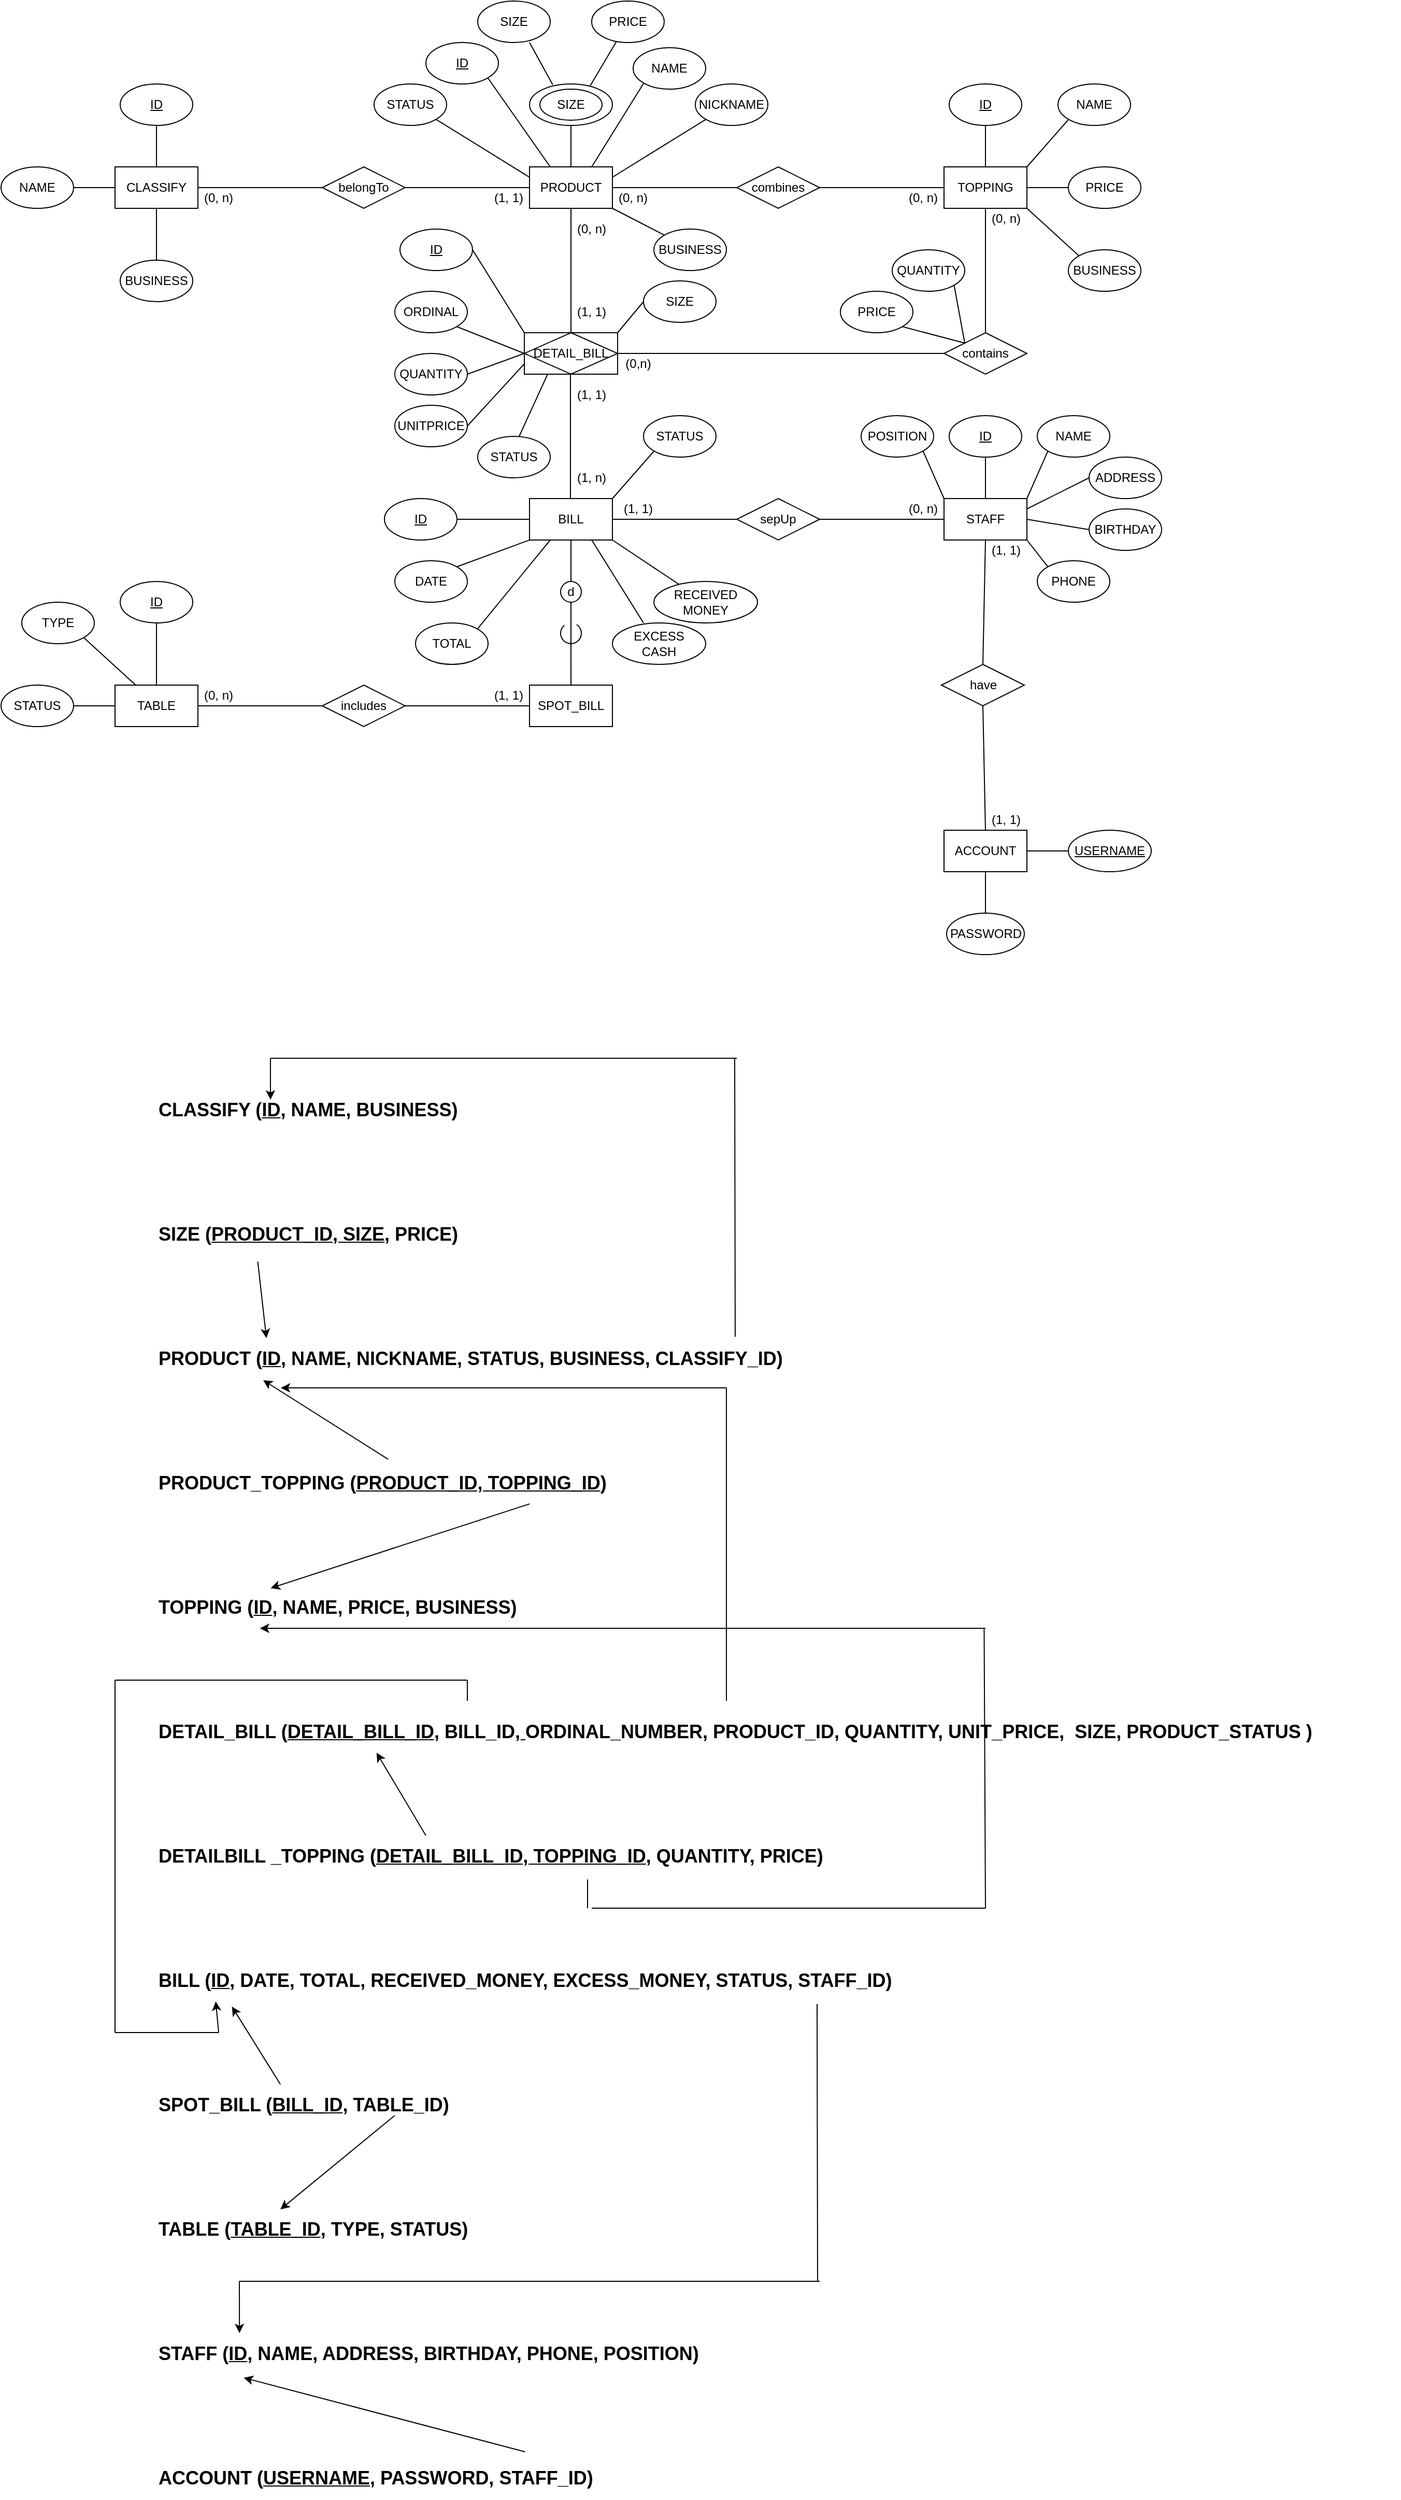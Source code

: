 <mxfile version="16.4.11" type="device"><diagram id="LJKHlnTORe3dfq4fYS4h" name="Page-1"><mxGraphModel dx="2926" dy="1282" grid="1" gridSize="10" guides="1" tooltips="1" connect="1" arrows="1" fold="1" page="1" pageScale="1" pageWidth="850" pageHeight="1100" math="0" shadow="0"><root><mxCell id="0"/><mxCell id="1" parent="0"/><mxCell id="7LyKw4VfRoMbL1PpjxNO-1" value="PRODUCT" style="rounded=0;whiteSpace=wrap;html=1;" parent="1" vertex="1"><mxGeometry x="360" y="240" width="80" height="40" as="geometry"/></mxCell><mxCell id="7LyKw4VfRoMbL1PpjxNO-2" value="&lt;u&gt;ID&lt;/u&gt;" style="ellipse;whiteSpace=wrap;html=1;" parent="1" vertex="1"><mxGeometry x="260" y="120" width="70" height="40" as="geometry"/></mxCell><mxCell id="7LyKw4VfRoMbL1PpjxNO-4" value="" style="endArrow=none;html=1;rounded=0;entryX=1;entryY=1;entryDx=0;entryDy=0;exitX=0.25;exitY=0;exitDx=0;exitDy=0;" parent="1" source="7LyKw4VfRoMbL1PpjxNO-1" target="7LyKw4VfRoMbL1PpjxNO-2" edge="1"><mxGeometry width="50" height="50" relative="1" as="geometry"><mxPoint x="400" y="460" as="sourcePoint"/><mxPoint x="450" y="410" as="targetPoint"/></mxGeometry></mxCell><mxCell id="7LyKw4VfRoMbL1PpjxNO-5" value="" style="ellipse;whiteSpace=wrap;html=1;" parent="1" vertex="1"><mxGeometry x="360" y="160" width="80" height="40" as="geometry"/></mxCell><mxCell id="7LyKw4VfRoMbL1PpjxNO-7" value="SIZE" style="ellipse;whiteSpace=wrap;html=1;" parent="1" vertex="1"><mxGeometry x="370" y="165" width="60" height="30" as="geometry"/></mxCell><mxCell id="7LyKw4VfRoMbL1PpjxNO-8" value="" style="endArrow=none;html=1;rounded=0;entryX=0.5;entryY=1;entryDx=0;entryDy=0;" parent="1" target="7LyKw4VfRoMbL1PpjxNO-5" edge="1"><mxGeometry width="50" height="50" relative="1" as="geometry"><mxPoint x="400" y="240" as="sourcePoint"/><mxPoint x="450" y="410" as="targetPoint"/></mxGeometry></mxCell><mxCell id="7LyKw4VfRoMbL1PpjxNO-9" value="NAME" style="ellipse;whiteSpace=wrap;html=1;" parent="1" vertex="1"><mxGeometry x="460" y="125" width="70" height="40" as="geometry"/></mxCell><mxCell id="7LyKw4VfRoMbL1PpjxNO-10" value="" style="endArrow=none;html=1;rounded=0;entryX=0;entryY=1;entryDx=0;entryDy=0;exitX=0.75;exitY=0;exitDx=0;exitDy=0;" parent="1" source="7LyKw4VfRoMbL1PpjxNO-1" target="7LyKw4VfRoMbL1PpjxNO-9" edge="1"><mxGeometry width="50" height="50" relative="1" as="geometry"><mxPoint x="400" y="460" as="sourcePoint"/><mxPoint x="450" y="410" as="targetPoint"/></mxGeometry></mxCell><mxCell id="7LyKw4VfRoMbL1PpjxNO-11" value="SIZE" style="ellipse;whiteSpace=wrap;html=1;" parent="1" vertex="1"><mxGeometry x="310" y="80" width="70" height="40" as="geometry"/></mxCell><mxCell id="7LyKw4VfRoMbL1PpjxNO-12" value="PRICE" style="ellipse;whiteSpace=wrap;html=1;" parent="1" vertex="1"><mxGeometry x="420" y="80" width="70" height="40" as="geometry"/></mxCell><mxCell id="7LyKw4VfRoMbL1PpjxNO-13" value="" style="endArrow=none;html=1;rounded=0;exitX=0.28;exitY=0.02;exitDx=0;exitDy=0;exitPerimeter=0;" parent="1" source="7LyKw4VfRoMbL1PpjxNO-5" edge="1"><mxGeometry width="50" height="50" relative="1" as="geometry"><mxPoint x="400" y="360" as="sourcePoint"/><mxPoint x="360" y="120" as="targetPoint"/></mxGeometry></mxCell><mxCell id="7LyKw4VfRoMbL1PpjxNO-14" value="" style="endArrow=none;html=1;rounded=0;exitX=0.733;exitY=0.04;exitDx=0;exitDy=0;exitPerimeter=0;" parent="1" source="7LyKw4VfRoMbL1PpjxNO-5" target="7LyKw4VfRoMbL1PpjxNO-12" edge="1"><mxGeometry width="50" height="50" relative="1" as="geometry"><mxPoint x="410" y="170" as="sourcePoint"/><mxPoint x="370" y="130" as="targetPoint"/></mxGeometry></mxCell><mxCell id="7LyKw4VfRoMbL1PpjxNO-16" value="NICKNAME" style="ellipse;whiteSpace=wrap;html=1;" parent="1" vertex="1"><mxGeometry x="520" y="160" width="70" height="40" as="geometry"/></mxCell><mxCell id="7LyKw4VfRoMbL1PpjxNO-17" value="STATUS" style="ellipse;whiteSpace=wrap;html=1;" parent="1" vertex="1"><mxGeometry x="210" y="160" width="70" height="40" as="geometry"/></mxCell><mxCell id="7LyKw4VfRoMbL1PpjxNO-18" value="" style="endArrow=none;html=1;rounded=0;entryX=0;entryY=1;entryDx=0;entryDy=0;exitX=1;exitY=0.25;exitDx=0;exitDy=0;" parent="1" source="7LyKw4VfRoMbL1PpjxNO-1" target="7LyKw4VfRoMbL1PpjxNO-16" edge="1"><mxGeometry width="50" height="50" relative="1" as="geometry"><mxPoint x="400" y="360" as="sourcePoint"/><mxPoint x="450" y="310" as="targetPoint"/></mxGeometry></mxCell><mxCell id="7LyKw4VfRoMbL1PpjxNO-19" value="" style="endArrow=none;html=1;rounded=0;entryX=0;entryY=0.25;entryDx=0;entryDy=0;exitX=1;exitY=1;exitDx=0;exitDy=0;" parent="1" source="7LyKw4VfRoMbL1PpjxNO-17" target="7LyKw4VfRoMbL1PpjxNO-1" edge="1"><mxGeometry width="50" height="50" relative="1" as="geometry"><mxPoint x="450" y="260" as="sourcePoint"/><mxPoint x="530" y="230" as="targetPoint"/></mxGeometry></mxCell><mxCell id="7LyKw4VfRoMbL1PpjxNO-20" value="CLASSIFY" style="rounded=0;whiteSpace=wrap;html=1;" parent="1" vertex="1"><mxGeometry x="-40" y="240" width="80" height="40" as="geometry"/></mxCell><mxCell id="7LyKw4VfRoMbL1PpjxNO-21" value="belongTo" style="rhombus;whiteSpace=wrap;html=1;" parent="1" vertex="1"><mxGeometry x="160" y="240" width="80" height="40" as="geometry"/></mxCell><mxCell id="7LyKw4VfRoMbL1PpjxNO-22" value="" style="endArrow=none;html=1;rounded=0;exitX=1;exitY=0.5;exitDx=0;exitDy=0;entryX=0;entryY=0.5;entryDx=0;entryDy=0;" parent="1" source="7LyKw4VfRoMbL1PpjxNO-21" target="7LyKw4VfRoMbL1PpjxNO-1" edge="1"><mxGeometry width="50" height="50" relative="1" as="geometry"><mxPoint x="330" y="260" as="sourcePoint"/><mxPoint x="380" y="210" as="targetPoint"/></mxGeometry></mxCell><mxCell id="7LyKw4VfRoMbL1PpjxNO-23" value="" style="endArrow=none;html=1;rounded=0;exitX=1;exitY=0.5;exitDx=0;exitDy=0;" parent="1" source="7LyKw4VfRoMbL1PpjxNO-20" edge="1"><mxGeometry width="50" height="50" relative="1" as="geometry"><mxPoint x="250" y="270" as="sourcePoint"/><mxPoint x="160" y="260" as="targetPoint"/></mxGeometry></mxCell><mxCell id="7LyKw4VfRoMbL1PpjxNO-24" value="&lt;u&gt;ID&lt;/u&gt;" style="ellipse;whiteSpace=wrap;html=1;" parent="1" vertex="1"><mxGeometry x="-35" y="160" width="70" height="40" as="geometry"/></mxCell><mxCell id="7LyKw4VfRoMbL1PpjxNO-25" value="NAME" style="ellipse;whiteSpace=wrap;html=1;" parent="1" vertex="1"><mxGeometry x="-150" y="240" width="70" height="40" as="geometry"/></mxCell><mxCell id="7LyKw4VfRoMbL1PpjxNO-26" value="" style="endArrow=none;html=1;rounded=0;exitX=0.5;exitY=1;exitDx=0;exitDy=0;entryX=0.5;entryY=0;entryDx=0;entryDy=0;" parent="1" source="7LyKw4VfRoMbL1PpjxNO-24" target="7LyKw4VfRoMbL1PpjxNO-20" edge="1"><mxGeometry width="50" height="50" relative="1" as="geometry"><mxPoint x="330" y="260" as="sourcePoint"/><mxPoint x="380" y="210" as="targetPoint"/></mxGeometry></mxCell><mxCell id="7LyKw4VfRoMbL1PpjxNO-27" value="" style="endArrow=none;html=1;rounded=0;exitX=1;exitY=0.5;exitDx=0;exitDy=0;entryX=0;entryY=0.5;entryDx=0;entryDy=0;" parent="1" source="7LyKw4VfRoMbL1PpjxNO-25" target="7LyKw4VfRoMbL1PpjxNO-20" edge="1"><mxGeometry width="50" height="50" relative="1" as="geometry"><mxPoint x="10" y="210" as="sourcePoint"/><mxPoint x="10" y="250" as="targetPoint"/></mxGeometry></mxCell><mxCell id="7LyKw4VfRoMbL1PpjxNO-28" value="(0, n)" style="text;html=1;strokeColor=none;fillColor=none;align=center;verticalAlign=middle;whiteSpace=wrap;rounded=0;" parent="1" vertex="1"><mxGeometry x="40" y="260" width="40" height="20" as="geometry"/></mxCell><mxCell id="7LyKw4VfRoMbL1PpjxNO-29" value="(1, 1)" style="text;html=1;strokeColor=none;fillColor=none;align=center;verticalAlign=middle;whiteSpace=wrap;rounded=0;" parent="1" vertex="1"><mxGeometry x="320" y="260" width="40" height="20" as="geometry"/></mxCell><mxCell id="7LyKw4VfRoMbL1PpjxNO-30" value="TOPPING" style="rounded=0;whiteSpace=wrap;html=1;" parent="1" vertex="1"><mxGeometry x="760" y="240" width="80" height="40" as="geometry"/></mxCell><mxCell id="7LyKw4VfRoMbL1PpjxNO-31" value="&lt;u&gt;ID&lt;/u&gt;" style="ellipse;whiteSpace=wrap;html=1;" parent="1" vertex="1"><mxGeometry x="765" y="160" width="70" height="40" as="geometry"/></mxCell><mxCell id="7LyKw4VfRoMbL1PpjxNO-32" value="NAME" style="ellipse;whiteSpace=wrap;html=1;" parent="1" vertex="1"><mxGeometry x="870" y="160" width="70" height="40" as="geometry"/></mxCell><mxCell id="7LyKw4VfRoMbL1PpjxNO-33" value="PRICE" style="ellipse;whiteSpace=wrap;html=1;" parent="1" vertex="1"><mxGeometry x="880" y="240" width="70" height="40" as="geometry"/></mxCell><mxCell id="7LyKw4VfRoMbL1PpjxNO-34" value="" style="endArrow=none;html=1;rounded=0;entryX=0.5;entryY=1;entryDx=0;entryDy=0;exitX=0.5;exitY=0;exitDx=0;exitDy=0;" parent="1" source="7LyKw4VfRoMbL1PpjxNO-30" target="7LyKw4VfRoMbL1PpjxNO-31" edge="1"><mxGeometry width="50" height="50" relative="1" as="geometry"><mxPoint x="730" y="260" as="sourcePoint"/><mxPoint x="780" y="210" as="targetPoint"/></mxGeometry></mxCell><mxCell id="7LyKw4VfRoMbL1PpjxNO-35" value="" style="endArrow=none;html=1;rounded=0;entryX=0;entryY=1;entryDx=0;entryDy=0;exitX=1;exitY=0;exitDx=0;exitDy=0;" parent="1" source="7LyKw4VfRoMbL1PpjxNO-30" target="7LyKw4VfRoMbL1PpjxNO-32" edge="1"><mxGeometry width="50" height="50" relative="1" as="geometry"><mxPoint x="810" y="250" as="sourcePoint"/><mxPoint x="810" y="210" as="targetPoint"/></mxGeometry></mxCell><mxCell id="7LyKw4VfRoMbL1PpjxNO-36" value="" style="endArrow=none;html=1;rounded=0;entryX=0;entryY=0.5;entryDx=0;entryDy=0;exitX=1;exitY=0.5;exitDx=0;exitDy=0;" parent="1" source="7LyKw4VfRoMbL1PpjxNO-30" target="7LyKw4VfRoMbL1PpjxNO-33" edge="1"><mxGeometry width="50" height="50" relative="1" as="geometry"><mxPoint x="850" y="250" as="sourcePoint"/><mxPoint x="890.251" y="204.142" as="targetPoint"/></mxGeometry></mxCell><mxCell id="7LyKw4VfRoMbL1PpjxNO-38" value="combines" style="rhombus;whiteSpace=wrap;html=1;" parent="1" vertex="1"><mxGeometry x="560" y="240" width="80" height="40" as="geometry"/></mxCell><mxCell id="7LyKw4VfRoMbL1PpjxNO-39" value="" style="endArrow=none;html=1;rounded=0;exitX=1;exitY=0.5;exitDx=0;exitDy=0;entryX=0;entryY=0.5;entryDx=0;entryDy=0;" parent="1" source="7LyKw4VfRoMbL1PpjxNO-1" target="7LyKw4VfRoMbL1PpjxNO-38" edge="1"><mxGeometry width="50" height="50" relative="1" as="geometry"><mxPoint x="250" y="270" as="sourcePoint"/><mxPoint x="370" y="270" as="targetPoint"/></mxGeometry></mxCell><mxCell id="7LyKw4VfRoMbL1PpjxNO-40" value="" style="endArrow=none;html=1;rounded=0;exitX=1;exitY=0.5;exitDx=0;exitDy=0;entryX=0;entryY=0.5;entryDx=0;entryDy=0;" parent="1" source="7LyKw4VfRoMbL1PpjxNO-38" target="7LyKw4VfRoMbL1PpjxNO-30" edge="1"><mxGeometry width="50" height="50" relative="1" as="geometry"><mxPoint x="450" y="270" as="sourcePoint"/><mxPoint x="570" y="270" as="targetPoint"/></mxGeometry></mxCell><mxCell id="7LyKw4VfRoMbL1PpjxNO-41" value="(0, n)" style="text;html=1;strokeColor=none;fillColor=none;align=center;verticalAlign=middle;whiteSpace=wrap;rounded=0;" parent="1" vertex="1"><mxGeometry x="440" y="260" width="40" height="20" as="geometry"/></mxCell><mxCell id="7LyKw4VfRoMbL1PpjxNO-42" value="(0, n)" style="text;html=1;strokeColor=none;fillColor=none;align=center;verticalAlign=middle;whiteSpace=wrap;rounded=0;" parent="1" vertex="1"><mxGeometry x="720" y="260" width="40" height="20" as="geometry"/></mxCell><mxCell id="7LyKw4VfRoMbL1PpjxNO-50" value="BILL" style="rounded=0;whiteSpace=wrap;html=1;" parent="1" vertex="1"><mxGeometry x="360" y="560" width="80" height="40" as="geometry"/></mxCell><mxCell id="7LyKw4VfRoMbL1PpjxNO-51" value="" style="endArrow=none;html=1;rounded=0;entryX=0.5;entryY=1;entryDx=0;entryDy=0;exitX=0.5;exitY=0;exitDx=0;exitDy=0;" parent="1" source="7LyKw4VfRoMbL1PpjxNO-69" target="7LyKw4VfRoMbL1PpjxNO-1" edge="1"><mxGeometry width="50" height="50" relative="1" as="geometry"><mxPoint x="400" y="390" as="sourcePoint"/><mxPoint x="410" y="510" as="targetPoint"/></mxGeometry></mxCell><mxCell id="7LyKw4VfRoMbL1PpjxNO-55" value="&lt;u&gt;ID&lt;/u&gt;" style="ellipse;whiteSpace=wrap;html=1;" parent="1" vertex="1"><mxGeometry x="235" y="300" width="70" height="40" as="geometry"/></mxCell><mxCell id="7LyKw4VfRoMbL1PpjxNO-56" value="ORDINAL" style="ellipse;whiteSpace=wrap;html=1;" parent="1" vertex="1"><mxGeometry x="230" y="360" width="70" height="40" as="geometry"/></mxCell><mxCell id="7LyKw4VfRoMbL1PpjxNO-57" value="QUANTITY" style="ellipse;whiteSpace=wrap;html=1;" parent="1" vertex="1"><mxGeometry x="230" y="420" width="70" height="40" as="geometry"/></mxCell><mxCell id="7LyKw4VfRoMbL1PpjxNO-68" value="" style="rounded=0;whiteSpace=wrap;html=1;" parent="1" vertex="1"><mxGeometry x="355" y="400" width="90" height="40" as="geometry"/></mxCell><mxCell id="7LyKw4VfRoMbL1PpjxNO-69" value="DETAIL_BILL" style="rhombus;whiteSpace=wrap;html=1;" parent="1" vertex="1"><mxGeometry x="355" y="400" width="90" height="40" as="geometry"/></mxCell><mxCell id="7LyKw4VfRoMbL1PpjxNO-71" value="" style="endArrow=none;html=1;rounded=0;entryX=0.5;entryY=1;entryDx=0;entryDy=0;exitX=0.5;exitY=0;exitDx=0;exitDy=0;" parent="1" edge="1"><mxGeometry width="50" height="50" relative="1" as="geometry"><mxPoint x="399.5" y="560" as="sourcePoint"/><mxPoint x="399.5" y="440" as="targetPoint"/></mxGeometry></mxCell><mxCell id="7LyKw4VfRoMbL1PpjxNO-72" value="" style="endArrow=none;html=1;rounded=0;exitX=1;exitY=0.5;exitDx=0;exitDy=0;entryX=0;entryY=0;entryDx=0;entryDy=0;" parent="1" source="7LyKw4VfRoMbL1PpjxNO-55" target="7LyKw4VfRoMbL1PpjxNO-68" edge="1"><mxGeometry width="50" height="50" relative="1" as="geometry"><mxPoint x="360" y="460" as="sourcePoint"/><mxPoint x="410" y="410" as="targetPoint"/></mxGeometry></mxCell><mxCell id="7LyKw4VfRoMbL1PpjxNO-73" value="" style="endArrow=none;html=1;rounded=0;exitX=1;exitY=1;exitDx=0;exitDy=0;entryX=0;entryY=0.5;entryDx=0;entryDy=0;" parent="1" source="7LyKw4VfRoMbL1PpjxNO-56" target="7LyKw4VfRoMbL1PpjxNO-69" edge="1"><mxGeometry width="50" height="50" relative="1" as="geometry"><mxPoint x="309.749" y="364.142" as="sourcePoint"/><mxPoint x="350" y="410" as="targetPoint"/></mxGeometry></mxCell><mxCell id="7LyKw4VfRoMbL1PpjxNO-74" value="" style="endArrow=none;html=1;rounded=0;exitX=1;exitY=0.5;exitDx=0;exitDy=0;entryX=0;entryY=0.5;entryDx=0;entryDy=0;" parent="1" source="7LyKw4VfRoMbL1PpjxNO-57" target="7LyKw4VfRoMbL1PpjxNO-69" edge="1"><mxGeometry width="50" height="50" relative="1" as="geometry"><mxPoint x="320" y="430" as="sourcePoint"/><mxPoint x="360" y="440" as="targetPoint"/></mxGeometry></mxCell><mxCell id="7LyKw4VfRoMbL1PpjxNO-75" value="(0, n)" style="text;html=1;strokeColor=none;fillColor=none;align=center;verticalAlign=middle;whiteSpace=wrap;rounded=0;" parent="1" vertex="1"><mxGeometry x="400" y="290" width="40" height="20" as="geometry"/></mxCell><mxCell id="7LyKw4VfRoMbL1PpjxNO-76" value="(1, 1)" style="text;html=1;strokeColor=none;fillColor=none;align=center;verticalAlign=middle;whiteSpace=wrap;rounded=0;" parent="1" vertex="1"><mxGeometry x="400" y="370" width="40" height="20" as="geometry"/></mxCell><mxCell id="7LyKw4VfRoMbL1PpjxNO-77" value="(1, 1)" style="text;html=1;strokeColor=none;fillColor=none;align=center;verticalAlign=middle;whiteSpace=wrap;rounded=0;" parent="1" vertex="1"><mxGeometry x="400" y="450" width="40" height="20" as="geometry"/></mxCell><mxCell id="7LyKw4VfRoMbL1PpjxNO-78" value="(1, n)" style="text;html=1;strokeColor=none;fillColor=none;align=center;verticalAlign=middle;whiteSpace=wrap;rounded=0;" parent="1" vertex="1"><mxGeometry x="400" y="530" width="40" height="20" as="geometry"/></mxCell><mxCell id="7LyKw4VfRoMbL1PpjxNO-79" value="&lt;span style=&quot;font-weight: normal&quot;&gt;contains&lt;/span&gt;" style="rhombus;whiteSpace=wrap;html=1;fontStyle=1" parent="1" vertex="1"><mxGeometry x="760" y="400" width="80" height="40" as="geometry"/></mxCell><mxCell id="7LyKw4VfRoMbL1PpjxNO-82" value="" style="endArrow=none;html=1;rounded=0;exitX=1;exitY=0.5;exitDx=0;exitDy=0;entryX=0;entryY=0.5;entryDx=0;entryDy=0;" parent="1" source="7LyKw4VfRoMbL1PpjxNO-68" target="7LyKw4VfRoMbL1PpjxNO-79" edge="1"><mxGeometry width="50" height="50" relative="1" as="geometry"><mxPoint x="360" y="360" as="sourcePoint"/><mxPoint x="410" y="310" as="targetPoint"/></mxGeometry></mxCell><mxCell id="7LyKw4VfRoMbL1PpjxNO-83" value="" style="endArrow=none;html=1;rounded=0;exitX=0.5;exitY=1;exitDx=0;exitDy=0;entryX=0.5;entryY=0;entryDx=0;entryDy=0;" parent="1" source="7LyKw4VfRoMbL1PpjxNO-30" target="7LyKw4VfRoMbL1PpjxNO-79" edge="1"><mxGeometry width="50" height="50" relative="1" as="geometry"><mxPoint x="455" y="430" as="sourcePoint"/><mxPoint x="770" y="430" as="targetPoint"/></mxGeometry></mxCell><mxCell id="7LyKw4VfRoMbL1PpjxNO-84" value="(0, n)" style="text;html=1;strokeColor=none;fillColor=none;align=center;verticalAlign=middle;whiteSpace=wrap;rounded=0;" parent="1" vertex="1"><mxGeometry x="800" y="280" width="40" height="20" as="geometry"/></mxCell><mxCell id="7LyKw4VfRoMbL1PpjxNO-85" value="(0,n)" style="text;html=1;strokeColor=none;fillColor=none;align=center;verticalAlign=middle;whiteSpace=wrap;rounded=0;" parent="1" vertex="1"><mxGeometry x="445" y="420" width="40" height="20" as="geometry"/></mxCell><mxCell id="7LyKw4VfRoMbL1PpjxNO-86" value="BUSINESS" style="ellipse;whiteSpace=wrap;html=1;" parent="1" vertex="1"><mxGeometry x="480" y="300" width="70" height="40" as="geometry"/></mxCell><mxCell id="7LyKw4VfRoMbL1PpjxNO-91" value="" style="endArrow=none;html=1;rounded=0;exitX=0;exitY=0;exitDx=0;exitDy=0;entryX=0;entryY=1;entryDx=0;entryDy=0;" parent="1" source="7LyKw4VfRoMbL1PpjxNO-86" target="7LyKw4VfRoMbL1PpjxNO-41" edge="1"><mxGeometry width="50" height="50" relative="1" as="geometry"><mxPoint x="10" y="210" as="sourcePoint"/><mxPoint x="10" y="250" as="targetPoint"/></mxGeometry></mxCell><mxCell id="7LyKw4VfRoMbL1PpjxNO-92" value="BUSINESS" style="ellipse;whiteSpace=wrap;html=1;" parent="1" vertex="1"><mxGeometry x="880" y="320" width="70" height="40" as="geometry"/></mxCell><mxCell id="7LyKw4VfRoMbL1PpjxNO-93" value="" style="endArrow=none;html=1;rounded=0;entryX=0;entryY=0;entryDx=0;entryDy=0;exitX=1;exitY=0;exitDx=0;exitDy=0;" parent="1" source="7LyKw4VfRoMbL1PpjxNO-84" target="7LyKw4VfRoMbL1PpjxNO-92" edge="1"><mxGeometry width="50" height="50" relative="1" as="geometry"><mxPoint x="850" y="270" as="sourcePoint"/><mxPoint x="890" y="270" as="targetPoint"/></mxGeometry></mxCell><mxCell id="7LyKw4VfRoMbL1PpjxNO-94" value="" style="endArrow=none;html=1;rounded=0;entryX=0.5;entryY=1;entryDx=0;entryDy=0;" parent="1" target="7LyKw4VfRoMbL1PpjxNO-50" edge="1"><mxGeometry width="50" height="50" relative="1" as="geometry"><mxPoint x="400" y="640" as="sourcePoint"/><mxPoint x="420" y="610" as="targetPoint"/></mxGeometry></mxCell><mxCell id="7LyKw4VfRoMbL1PpjxNO-95" value="d" style="ellipse;whiteSpace=wrap;html=1;aspect=fixed;" parent="1" vertex="1"><mxGeometry x="390" y="640" width="20" height="20" as="geometry"/></mxCell><mxCell id="7LyKw4VfRoMbL1PpjxNO-97" value="" style="verticalLabelPosition=bottom;verticalAlign=top;html=1;shape=mxgraph.basic.arc;startAngle=0.3;endAngle=0.1;rotation=-75;" parent="1" vertex="1"><mxGeometry x="390" y="680" width="20" height="20" as="geometry"/></mxCell><mxCell id="7LyKw4VfRoMbL1PpjxNO-99" value="" style="endArrow=none;html=1;rounded=0;entryX=0.5;entryY=1;entryDx=0;entryDy=0;" parent="1" target="7LyKw4VfRoMbL1PpjxNO-95" edge="1"><mxGeometry width="50" height="50" relative="1" as="geometry"><mxPoint x="400" y="700" as="sourcePoint"/><mxPoint x="410" y="610" as="targetPoint"/></mxGeometry></mxCell><mxCell id="7LyKw4VfRoMbL1PpjxNO-100" value="" style="endArrow=none;html=1;rounded=0;entryX=0.017;entryY=0.629;entryDx=0;entryDy=0;entryPerimeter=0;exitX=0.5;exitY=0;exitDx=0;exitDy=0;" parent="1" source="7LyKw4VfRoMbL1PpjxNO-101" target="7LyKw4VfRoMbL1PpjxNO-97" edge="1"><mxGeometry width="50" height="50" relative="1" as="geometry"><mxPoint x="400" y="740" as="sourcePoint"/><mxPoint x="410" y="670" as="targetPoint"/></mxGeometry></mxCell><mxCell id="7LyKw4VfRoMbL1PpjxNO-101" value="SPOT_BILL" style="rounded=0;whiteSpace=wrap;html=1;" parent="1" vertex="1"><mxGeometry x="360" y="740" width="80" height="40" as="geometry"/></mxCell><mxCell id="7LyKw4VfRoMbL1PpjxNO-102" value="TABLE" style="rounded=0;whiteSpace=wrap;html=1;" parent="1" vertex="1"><mxGeometry x="-40" y="740" width="80" height="40" as="geometry"/></mxCell><mxCell id="7LyKw4VfRoMbL1PpjxNO-103" value="includes" style="rhombus;whiteSpace=wrap;html=1;" parent="1" vertex="1"><mxGeometry x="160" y="740" width="80" height="40" as="geometry"/></mxCell><mxCell id="7LyKw4VfRoMbL1PpjxNO-104" value="" style="endArrow=none;html=1;rounded=0;exitX=1;exitY=0.5;exitDx=0;exitDy=0;entryX=0;entryY=0.5;entryDx=0;entryDy=0;" parent="1" source="7LyKw4VfRoMbL1PpjxNO-102" target="7LyKw4VfRoMbL1PpjxNO-103" edge="1"><mxGeometry width="50" height="50" relative="1" as="geometry"><mxPoint x="50" y="270" as="sourcePoint"/><mxPoint x="170" y="270" as="targetPoint"/><Array as="points"/></mxGeometry></mxCell><mxCell id="7LyKw4VfRoMbL1PpjxNO-105" value="" style="endArrow=none;html=1;rounded=0;exitX=0;exitY=0.5;exitDx=0;exitDy=0;entryX=1;entryY=0.5;entryDx=0;entryDy=0;" parent="1" source="7LyKw4VfRoMbL1PpjxNO-101" target="7LyKw4VfRoMbL1PpjxNO-103" edge="1"><mxGeometry width="50" height="50" relative="1" as="geometry"><mxPoint x="50" y="770" as="sourcePoint"/><mxPoint x="170" y="770" as="targetPoint"/><Array as="points"/></mxGeometry></mxCell><mxCell id="7LyKw4VfRoMbL1PpjxNO-106" value="(0, n)" style="text;html=1;strokeColor=none;fillColor=none;align=center;verticalAlign=middle;whiteSpace=wrap;rounded=0;" parent="1" vertex="1"><mxGeometry x="40" y="740" width="40" height="20" as="geometry"/></mxCell><mxCell id="7LyKw4VfRoMbL1PpjxNO-107" value="(1, 1)" style="text;html=1;strokeColor=none;fillColor=none;align=center;verticalAlign=middle;whiteSpace=wrap;rounded=0;" parent="1" vertex="1"><mxGeometry x="320" y="740" width="40" height="20" as="geometry"/></mxCell><mxCell id="7LyKw4VfRoMbL1PpjxNO-108" value="&lt;u&gt;ID&lt;/u&gt;" style="ellipse;whiteSpace=wrap;html=1;" parent="1" vertex="1"><mxGeometry x="-35" y="640" width="70" height="40" as="geometry"/></mxCell><mxCell id="7LyKw4VfRoMbL1PpjxNO-109" value="STATUS" style="ellipse;whiteSpace=wrap;html=1;" parent="1" vertex="1"><mxGeometry x="-150" y="740" width="70" height="40" as="geometry"/></mxCell><mxCell id="7LyKw4VfRoMbL1PpjxNO-110" value="TYPE" style="ellipse;whiteSpace=wrap;html=1;" parent="1" vertex="1"><mxGeometry x="-130" y="660" width="70" height="40" as="geometry"/></mxCell><mxCell id="7LyKw4VfRoMbL1PpjxNO-111" value="" style="endArrow=none;html=1;rounded=0;exitX=0.5;exitY=1;exitDx=0;exitDy=0;entryX=0.5;entryY=0;entryDx=0;entryDy=0;" parent="1" source="7LyKw4VfRoMbL1PpjxNO-108" target="7LyKw4VfRoMbL1PpjxNO-102" edge="1"><mxGeometry width="50" height="50" relative="1" as="geometry"><mxPoint x="50" y="660" as="sourcePoint"/><mxPoint y="730" as="targetPoint"/></mxGeometry></mxCell><mxCell id="7LyKw4VfRoMbL1PpjxNO-112" value="" style="endArrow=none;html=1;rounded=0;exitX=1;exitY=1;exitDx=0;exitDy=0;entryX=0.25;entryY=0;entryDx=0;entryDy=0;" parent="1" source="7LyKw4VfRoMbL1PpjxNO-110" target="7LyKw4VfRoMbL1PpjxNO-102" edge="1"><mxGeometry width="50" height="50" relative="1" as="geometry"><mxPoint x="10" y="690" as="sourcePoint"/><mxPoint x="10" y="750" as="targetPoint"/></mxGeometry></mxCell><mxCell id="7LyKw4VfRoMbL1PpjxNO-113" value="" style="endArrow=none;html=1;rounded=0;exitX=1;exitY=0.5;exitDx=0;exitDy=0;" parent="1" source="7LyKw4VfRoMbL1PpjxNO-109" edge="1"><mxGeometry width="50" height="50" relative="1" as="geometry"><mxPoint x="20" y="700" as="sourcePoint"/><mxPoint x="-40" y="760" as="targetPoint"/></mxGeometry></mxCell><mxCell id="7LyKw4VfRoMbL1PpjxNO-114" value="&lt;u&gt;ID&lt;/u&gt;" style="ellipse;whiteSpace=wrap;html=1;" parent="1" vertex="1"><mxGeometry x="220" y="560" width="70" height="40" as="geometry"/></mxCell><mxCell id="7LyKw4VfRoMbL1PpjxNO-115" value="DATE" style="ellipse;whiteSpace=wrap;html=1;" parent="1" vertex="1"><mxGeometry x="230" y="620" width="70" height="40" as="geometry"/></mxCell><mxCell id="7LyKw4VfRoMbL1PpjxNO-116" value="TOTAL" style="ellipse;whiteSpace=wrap;html=1;" parent="1" vertex="1"><mxGeometry x="250" y="680" width="70" height="40" as="geometry"/></mxCell><mxCell id="7LyKw4VfRoMbL1PpjxNO-117" value="STATUS" style="ellipse;whiteSpace=wrap;html=1;" parent="1" vertex="1"><mxGeometry x="470" y="480" width="70" height="40" as="geometry"/></mxCell><mxCell id="7LyKw4VfRoMbL1PpjxNO-118" value="" style="endArrow=none;html=1;rounded=0;exitX=1;exitY=0.5;exitDx=0;exitDy=0;entryX=0;entryY=0.5;entryDx=0;entryDy=0;" parent="1" source="7LyKw4VfRoMbL1PpjxNO-114" target="7LyKw4VfRoMbL1PpjxNO-50" edge="1"><mxGeometry width="50" height="50" relative="1" as="geometry"><mxPoint x="180" y="560" as="sourcePoint"/><mxPoint x="230" y="510" as="targetPoint"/></mxGeometry></mxCell><mxCell id="7LyKw4VfRoMbL1PpjxNO-119" value="" style="endArrow=none;html=1;rounded=0;exitX=1;exitY=0;exitDx=0;exitDy=0;entryX=0;entryY=1;entryDx=0;entryDy=0;" parent="1" source="7LyKw4VfRoMbL1PpjxNO-115" target="7LyKw4VfRoMbL1PpjxNO-50" edge="1"><mxGeometry width="50" height="50" relative="1" as="geometry"><mxPoint x="330" y="590" as="sourcePoint"/><mxPoint x="370" y="590" as="targetPoint"/></mxGeometry></mxCell><mxCell id="7LyKw4VfRoMbL1PpjxNO-120" value="" style="endArrow=none;html=1;rounded=0;exitX=1;exitY=0;exitDx=0;exitDy=0;entryX=0.25;entryY=1;entryDx=0;entryDy=0;" parent="1" source="7LyKw4VfRoMbL1PpjxNO-116" target="7LyKw4VfRoMbL1PpjxNO-50" edge="1"><mxGeometry width="50" height="50" relative="1" as="geometry"><mxPoint x="330" y="650" as="sourcePoint"/><mxPoint x="370" y="610" as="targetPoint"/></mxGeometry></mxCell><mxCell id="7LyKw4VfRoMbL1PpjxNO-121" value="STAFF" style="rounded=0;whiteSpace=wrap;html=1;" parent="1" vertex="1"><mxGeometry x="760" y="560" width="80" height="40" as="geometry"/></mxCell><mxCell id="7LyKw4VfRoMbL1PpjxNO-122" value="" style="endArrow=none;html=1;rounded=0;exitX=1;exitY=0;exitDx=0;exitDy=0;entryX=0;entryY=1;entryDx=0;entryDy=0;" parent="1" source="7LyKw4VfRoMbL1PpjxNO-50" target="7LyKw4VfRoMbL1PpjxNO-117" edge="1"><mxGeometry width="50" height="50" relative="1" as="geometry"><mxPoint x="410" y="560" as="sourcePoint"/><mxPoint x="460" y="510" as="targetPoint"/></mxGeometry></mxCell><mxCell id="7LyKw4VfRoMbL1PpjxNO-123" value="RECEIVED MONEY" style="ellipse;whiteSpace=wrap;html=1;" parent="1" vertex="1"><mxGeometry x="480" y="640" width="100" height="40" as="geometry"/></mxCell><mxCell id="7LyKw4VfRoMbL1PpjxNO-124" value="EXCESS &lt;br&gt;CASH" style="ellipse;whiteSpace=wrap;html=1;" parent="1" vertex="1"><mxGeometry x="440" y="680" width="90" height="40" as="geometry"/></mxCell><mxCell id="7LyKw4VfRoMbL1PpjxNO-125" value="" style="endArrow=none;html=1;rounded=0;exitX=1;exitY=1;exitDx=0;exitDy=0;" parent="1" source="7LyKw4VfRoMbL1PpjxNO-50" target="7LyKw4VfRoMbL1PpjxNO-123" edge="1"><mxGeometry width="50" height="50" relative="1" as="geometry"><mxPoint x="450" y="570" as="sourcePoint"/><mxPoint x="490.251" y="524.142" as="targetPoint"/></mxGeometry></mxCell><mxCell id="7LyKw4VfRoMbL1PpjxNO-126" value="" style="endArrow=none;html=1;rounded=0;exitX=0.75;exitY=1;exitDx=0;exitDy=0;" parent="1" source="7LyKw4VfRoMbL1PpjxNO-50" edge="1"><mxGeometry width="50" height="50" relative="1" as="geometry"><mxPoint x="450" y="610" as="sourcePoint"/><mxPoint x="470" y="680" as="targetPoint"/></mxGeometry></mxCell><mxCell id="7LyKw4VfRoMbL1PpjxNO-127" value="sepUp" style="rhombus;whiteSpace=wrap;html=1;" parent="1" vertex="1"><mxGeometry x="560" y="560" width="80" height="40" as="geometry"/></mxCell><mxCell id="7LyKw4VfRoMbL1PpjxNO-128" value="" style="endArrow=none;html=1;rounded=0;exitX=1;exitY=0.5;exitDx=0;exitDy=0;entryX=0;entryY=0.5;entryDx=0;entryDy=0;" parent="1" source="7LyKw4VfRoMbL1PpjxNO-50" target="7LyKw4VfRoMbL1PpjxNO-127" edge="1"><mxGeometry width="50" height="50" relative="1" as="geometry"><mxPoint x="300" y="540" as="sourcePoint"/><mxPoint x="350" y="490" as="targetPoint"/></mxGeometry></mxCell><mxCell id="7LyKw4VfRoMbL1PpjxNO-129" value="" style="endArrow=none;html=1;rounded=0;exitX=1;exitY=0.5;exitDx=0;exitDy=0;entryX=0;entryY=0.5;entryDx=0;entryDy=0;" parent="1" source="7LyKw4VfRoMbL1PpjxNO-127" target="7LyKw4VfRoMbL1PpjxNO-121" edge="1"><mxGeometry width="50" height="50" relative="1" as="geometry"><mxPoint x="450" y="590" as="sourcePoint"/><mxPoint x="570" y="590" as="targetPoint"/></mxGeometry></mxCell><mxCell id="7LyKw4VfRoMbL1PpjxNO-130" value="(0, n)" style="text;html=1;strokeColor=none;fillColor=none;align=center;verticalAlign=middle;whiteSpace=wrap;rounded=0;" parent="1" vertex="1"><mxGeometry x="720" y="560" width="40" height="20" as="geometry"/></mxCell><mxCell id="7LyKw4VfRoMbL1PpjxNO-131" value="(1, 1)" style="text;html=1;strokeColor=none;fillColor=none;align=center;verticalAlign=middle;whiteSpace=wrap;rounded=0;" parent="1" vertex="1"><mxGeometry x="445" y="560" width="40" height="20" as="geometry"/></mxCell><mxCell id="7LyKw4VfRoMbL1PpjxNO-132" value="&lt;u&gt;ID&lt;/u&gt;" style="ellipse;whiteSpace=wrap;html=1;" parent="1" vertex="1"><mxGeometry x="765" y="480" width="70" height="40" as="geometry"/></mxCell><mxCell id="7LyKw4VfRoMbL1PpjxNO-133" value="NAME" style="ellipse;whiteSpace=wrap;html=1;" parent="1" vertex="1"><mxGeometry x="850" y="480" width="70" height="40" as="geometry"/></mxCell><mxCell id="7LyKw4VfRoMbL1PpjxNO-134" value="ADDRESS" style="ellipse;whiteSpace=wrap;html=1;" parent="1" vertex="1"><mxGeometry x="900" y="520" width="70" height="40" as="geometry"/></mxCell><mxCell id="7LyKw4VfRoMbL1PpjxNO-135" value="BIRTHDAY" style="ellipse;whiteSpace=wrap;html=1;" parent="1" vertex="1"><mxGeometry x="900" y="570" width="70" height="40" as="geometry"/></mxCell><mxCell id="7LyKw4VfRoMbL1PpjxNO-136" value="PHONE" style="ellipse;whiteSpace=wrap;html=1;" parent="1" vertex="1"><mxGeometry x="850" y="620" width="70" height="40" as="geometry"/></mxCell><mxCell id="7LyKw4VfRoMbL1PpjxNO-137" value="POSITION" style="ellipse;whiteSpace=wrap;html=1;" parent="1" vertex="1"><mxGeometry x="680" y="480" width="70" height="40" as="geometry"/></mxCell><mxCell id="7LyKw4VfRoMbL1PpjxNO-138" value="" style="endArrow=none;html=1;rounded=0;exitX=0.5;exitY=0;exitDx=0;exitDy=0;entryX=0.5;entryY=1;entryDx=0;entryDy=0;" parent="1" source="7LyKw4VfRoMbL1PpjxNO-121" target="7LyKw4VfRoMbL1PpjxNO-132" edge="1"><mxGeometry width="50" height="50" relative="1" as="geometry"><mxPoint x="610" y="540" as="sourcePoint"/><mxPoint x="660" y="490" as="targetPoint"/></mxGeometry></mxCell><mxCell id="7LyKw4VfRoMbL1PpjxNO-139" value="" style="endArrow=none;html=1;rounded=0;exitX=1;exitY=0;exitDx=0;exitDy=0;entryX=0;entryY=1;entryDx=0;entryDy=0;" parent="1" source="7LyKw4VfRoMbL1PpjxNO-121" target="7LyKw4VfRoMbL1PpjxNO-133" edge="1"><mxGeometry width="50" height="50" relative="1" as="geometry"><mxPoint x="810" y="570" as="sourcePoint"/><mxPoint x="880" y="530" as="targetPoint"/></mxGeometry></mxCell><mxCell id="7LyKw4VfRoMbL1PpjxNO-140" value="" style="endArrow=none;html=1;rounded=0;exitX=1;exitY=0.25;exitDx=0;exitDy=0;entryX=0;entryY=0.5;entryDx=0;entryDy=0;" parent="1" source="7LyKw4VfRoMbL1PpjxNO-121" target="7LyKw4VfRoMbL1PpjxNO-134" edge="1"><mxGeometry width="50" height="50" relative="1" as="geometry"><mxPoint x="850" y="570" as="sourcePoint"/><mxPoint x="880" y="520" as="targetPoint"/></mxGeometry></mxCell><mxCell id="7LyKw4VfRoMbL1PpjxNO-141" value="" style="endArrow=none;html=1;rounded=0;exitX=1;exitY=0.5;exitDx=0;exitDy=0;entryX=0;entryY=0.5;entryDx=0;entryDy=0;" parent="1" source="7LyKw4VfRoMbL1PpjxNO-121" target="7LyKw4VfRoMbL1PpjxNO-135" edge="1"><mxGeometry width="50" height="50" relative="1" as="geometry"><mxPoint x="860" y="580" as="sourcePoint"/><mxPoint x="890" y="530" as="targetPoint"/></mxGeometry></mxCell><mxCell id="7LyKw4VfRoMbL1PpjxNO-142" value="" style="endArrow=none;html=1;rounded=0;exitX=1;exitY=1;exitDx=0;exitDy=0;entryX=0;entryY=0;entryDx=0;entryDy=0;" parent="1" source="7LyKw4VfRoMbL1PpjxNO-121" target="7LyKw4VfRoMbL1PpjxNO-136" edge="1"><mxGeometry width="50" height="50" relative="1" as="geometry"><mxPoint x="870" y="590" as="sourcePoint"/><mxPoint x="900" y="540" as="targetPoint"/></mxGeometry></mxCell><mxCell id="7LyKw4VfRoMbL1PpjxNO-143" value="" style="endArrow=none;html=1;rounded=0;exitX=0;exitY=0;exitDx=0;exitDy=0;entryX=1;entryY=1;entryDx=0;entryDy=0;" parent="1" source="7LyKw4VfRoMbL1PpjxNO-121" target="7LyKw4VfRoMbL1PpjxNO-137" edge="1"><mxGeometry width="50" height="50" relative="1" as="geometry"><mxPoint x="880" y="600" as="sourcePoint"/><mxPoint x="910" y="550" as="targetPoint"/></mxGeometry></mxCell><mxCell id="7LyKw4VfRoMbL1PpjxNO-145" value="ACCOUNT" style="rounded=0;whiteSpace=wrap;html=1;" parent="1" vertex="1"><mxGeometry x="760" y="880" width="80" height="40" as="geometry"/></mxCell><mxCell id="7LyKw4VfRoMbL1PpjxNO-146" value="&lt;u&gt;USERNAME&lt;/u&gt;" style="ellipse;whiteSpace=wrap;html=1;" parent="1" vertex="1"><mxGeometry x="880" y="880" width="80" height="40" as="geometry"/></mxCell><mxCell id="7LyKw4VfRoMbL1PpjxNO-147" value="PASSWORD" style="ellipse;whiteSpace=wrap;html=1;" parent="1" vertex="1"><mxGeometry x="762.5" y="960" width="75" height="40" as="geometry"/></mxCell><mxCell id="7LyKw4VfRoMbL1PpjxNO-150" value="" style="endArrow=none;html=1;rounded=0;exitX=1;exitY=0.5;exitDx=0;exitDy=0;entryX=0;entryY=0.5;entryDx=0;entryDy=0;" parent="1" source="7LyKw4VfRoMbL1PpjxNO-145" target="7LyKw4VfRoMbL1PpjxNO-146" edge="1"><mxGeometry width="50" height="50" relative="1" as="geometry"><mxPoint x="850" y="750.0" as="sourcePoint"/><mxPoint x="870.569" y="775.678" as="targetPoint"/></mxGeometry></mxCell><mxCell id="7LyKw4VfRoMbL1PpjxNO-151" value="" style="endArrow=none;html=1;rounded=0;exitX=0.5;exitY=1;exitDx=0;exitDy=0;entryX=0.5;entryY=0;entryDx=0;entryDy=0;" parent="1" source="7LyKw4VfRoMbL1PpjxNO-145" target="7LyKw4VfRoMbL1PpjxNO-147" edge="1"><mxGeometry width="50" height="50" relative="1" as="geometry"><mxPoint x="860" y="760.0" as="sourcePoint"/><mxPoint x="880.569" y="785.678" as="targetPoint"/></mxGeometry></mxCell><mxCell id="7LyKw4VfRoMbL1PpjxNO-152" value="&lt;span style=&quot;font-weight: normal&quot;&gt;have&lt;/span&gt;" style="rhombus;whiteSpace=wrap;html=1;fontStyle=1" parent="1" vertex="1"><mxGeometry x="757.5" y="720" width="80" height="40" as="geometry"/></mxCell><mxCell id="7LyKw4VfRoMbL1PpjxNO-154" value="" style="endArrow=none;html=1;rounded=0;entryX=0.5;entryY=1;entryDx=0;entryDy=0;exitX=0.5;exitY=0;exitDx=0;exitDy=0;" parent="1" source="7LyKw4VfRoMbL1PpjxNO-152" target="7LyKw4VfRoMbL1PpjxNO-121" edge="1"><mxGeometry width="50" height="50" relative="1" as="geometry"><mxPoint x="740" y="740" as="sourcePoint"/><mxPoint x="790" y="690" as="targetPoint"/></mxGeometry></mxCell><mxCell id="7LyKw4VfRoMbL1PpjxNO-155" value="" style="endArrow=none;html=1;rounded=0;entryX=0.5;entryY=1;entryDx=0;entryDy=0;exitX=0.5;exitY=0;exitDx=0;exitDy=0;" parent="1" source="7LyKw4VfRoMbL1PpjxNO-145" target="7LyKw4VfRoMbL1PpjxNO-152" edge="1"><mxGeometry width="50" height="50" relative="1" as="geometry"><mxPoint x="807.5" y="730" as="sourcePoint"/><mxPoint x="810" y="610" as="targetPoint"/></mxGeometry></mxCell><mxCell id="7LyKw4VfRoMbL1PpjxNO-156" value="(1, 1)" style="text;html=1;strokeColor=none;fillColor=none;align=center;verticalAlign=middle;whiteSpace=wrap;rounded=0;" parent="1" vertex="1"><mxGeometry x="800" y="860" width="40" height="20" as="geometry"/></mxCell><mxCell id="7LyKw4VfRoMbL1PpjxNO-157" value="(1, 1)" style="text;html=1;strokeColor=none;fillColor=none;align=center;verticalAlign=middle;whiteSpace=wrap;rounded=0;" parent="1" vertex="1"><mxGeometry x="800" y="600" width="40" height="20" as="geometry"/></mxCell><mxCell id="7LyKw4VfRoMbL1PpjxNO-159" value="&lt;font style=&quot;font-size: 18px&quot;&gt;CLASSIFY (&lt;u&gt;ID&lt;/u&gt;, NAME, BUSINESS)&lt;/font&gt;" style="text;html=1;strokeColor=none;fillColor=none;align=left;verticalAlign=middle;whiteSpace=wrap;rounded=0;fontStyle=1" parent="1" vertex="1"><mxGeometry y="1130" width="430" height="40" as="geometry"/></mxCell><mxCell id="7LyKw4VfRoMbL1PpjxNO-161" value="&lt;span style=&quot;font-size: 18px&quot;&gt;PRODUCT (&lt;u&gt;ID&lt;/u&gt;, NAME, NICKNAME, STATUS, BUSINESS, CLASSIFY_ID)&lt;/span&gt;" style="text;html=1;strokeColor=none;fillColor=none;align=left;verticalAlign=middle;whiteSpace=wrap;rounded=0;fontStyle=1" parent="1" vertex="1"><mxGeometry y="1370" width="1040" height="40" as="geometry"/></mxCell><mxCell id="7LyKw4VfRoMbL1PpjxNO-162" value="&lt;span style=&quot;font-size: 18px&quot;&gt;SIZE (&lt;u&gt;PRODUCT_ID, SIZE&lt;/u&gt;, PRICE)&lt;/span&gt;" style="text;html=1;strokeColor=none;fillColor=none;align=left;verticalAlign=middle;whiteSpace=wrap;rounded=0;fontStyle=1" parent="1" vertex="1"><mxGeometry y="1250" width="1040" height="40" as="geometry"/></mxCell><mxCell id="7LyKw4VfRoMbL1PpjxNO-163" value="&lt;span style=&quot;font-size: 18px&quot;&gt;TOPPING (&lt;u&gt;ID&lt;/u&gt;, NAME, PRICE, BUSINESS)&lt;/span&gt;" style="text;html=1;strokeColor=none;fillColor=none;align=left;verticalAlign=middle;whiteSpace=wrap;rounded=0;fontStyle=1" parent="1" vertex="1"><mxGeometry y="1610" width="1040" height="40" as="geometry"/></mxCell><mxCell id="7LyKw4VfRoMbL1PpjxNO-164" value="&lt;span style=&quot;font-size: 18px&quot;&gt;PRODUCT_TOPPING (&lt;u&gt;PRODUCT_ID, TOPPING_ID&lt;/u&gt;)&lt;/span&gt;" style="text;html=1;strokeColor=none;fillColor=none;align=left;verticalAlign=middle;whiteSpace=wrap;rounded=0;fontStyle=1" parent="1" vertex="1"><mxGeometry y="1490" width="1040" height="40" as="geometry"/></mxCell><mxCell id="7LyKw4VfRoMbL1PpjxNO-165" value="&lt;span style=&quot;font-size: 18px&quot;&gt;DETAIL_BILL (&lt;u&gt;DETAIL_BILL_ID&lt;/u&gt;, BILL_ID&lt;u&gt;,&amp;nbsp;&lt;/u&gt;&lt;/span&gt;&lt;span style=&quot;font-size: 18px&quot;&gt;ORDINAL_NUMBER&lt;/span&gt;&lt;span style=&quot;font-size: 18px&quot;&gt;, PRODUCT_ID, QUANTITY, UNIT_PRICE,&amp;nbsp; SIZE, PRODUCT_STATUS )&lt;/span&gt;" style="text;html=1;strokeColor=none;fillColor=none;align=left;verticalAlign=middle;whiteSpace=wrap;rounded=0;fontStyle=1" parent="1" vertex="1"><mxGeometry y="1730" width="1200" height="40" as="geometry"/></mxCell><mxCell id="7LyKw4VfRoMbL1PpjxNO-166" value="&lt;span style=&quot;font-size: 18px&quot;&gt;DETAILBILL _TOPPING (&lt;u&gt;DETAIL_BILL_ID,&amp;nbsp;TOPPING_ID&lt;/u&gt;, QUANTITY, PRICE)&lt;/span&gt;" style="text;html=1;strokeColor=none;fillColor=none;align=left;verticalAlign=middle;whiteSpace=wrap;rounded=0;fontStyle=1" parent="1" vertex="1"><mxGeometry y="1850" width="1040" height="40" as="geometry"/></mxCell><mxCell id="7LyKw4VfRoMbL1PpjxNO-167" value="&lt;span style=&quot;font-size: 18px&quot;&gt;BILL (&lt;u&gt;ID&lt;/u&gt;, DATE, TOTAL, RECEIVED_MONEY, EXCESS_MONEY, STATUS, STAFF_ID)&lt;/span&gt;&lt;span style=&quot;color: rgba(0 , 0 , 0 , 0) ; font-family: monospace ; font-size: 0px&quot;&gt;%3CmxGraphModel%3E%3Croot%3E%3CmxCell%20id%3D%220%22%2F%3E%3CmxCell%20id%3D%221%22%20parent%3D%220%22%2F%3E%3CmxCell%20id%3D%222%22%20value%3D%22%26lt%3Bspan%20style%3D%26quot%3Bfont-size%3A%2018px%26quot%3B%26gt%3BDETAILBILL%20_TOPPING%20(BILL_ID%2C%20ORDINAL_NUMBER%2C%20TOPPING_ID)%26lt%3B%2Fspan%26gt%3B%22%20style%3D%22text%3Bhtml%3D1%3BstrokeColor%3Dnone%3BfillColor%3Dnone%3Balign%3Dleft%3BverticalAlign%3Dmiddle%3BwhiteSpace%3Dwrap%3Brounded%3D0%3B%22%20vertex%3D%221%22%20parent%3D%221%22%3E%3CmxGeometry%20y%3D%221850%22%20width%3D%221040%22%20height%3D%2240%22%20as%3D%22geometry%22%2F%3E%3C%2FmxCell%3E%3C%2Froot%3E%3C%2FmxGraphModel%3E&lt;/span&gt;" style="text;html=1;strokeColor=none;fillColor=none;align=left;verticalAlign=middle;whiteSpace=wrap;rounded=0;fontStyle=1" parent="1" vertex="1"><mxGeometry y="1970" width="1040" height="40" as="geometry"/></mxCell><mxCell id="7LyKw4VfRoMbL1PpjxNO-168" value="&lt;span style=&quot;font-size: 18px&quot;&gt;SPOT_BILL (&lt;u&gt;BILL_ID&lt;/u&gt;, TABLE_ID)&lt;/span&gt;" style="text;html=1;strokeColor=none;fillColor=none;align=left;verticalAlign=middle;whiteSpace=wrap;rounded=0;fontStyle=1" parent="1" vertex="1"><mxGeometry y="2090" width="1040" height="40" as="geometry"/></mxCell><mxCell id="7LyKw4VfRoMbL1PpjxNO-169" value="&lt;span style=&quot;font-size: 18px&quot;&gt;TABLE (&lt;u&gt;TABLE_ID&lt;/u&gt;, TYPE, STATUS)&lt;/span&gt;" style="text;html=1;strokeColor=none;fillColor=none;align=left;verticalAlign=middle;whiteSpace=wrap;rounded=0;fontStyle=1" parent="1" vertex="1"><mxGeometry y="2210" width="1040" height="40" as="geometry"/></mxCell><mxCell id="7LyKw4VfRoMbL1PpjxNO-170" value="&lt;span style=&quot;font-size: 18px&quot;&gt;STAFF (&lt;u&gt;ID&lt;/u&gt;, NAME, ADDRESS, BIRTHDAY, PHONE, POSITION)&lt;/span&gt;" style="text;html=1;strokeColor=none;fillColor=none;align=left;verticalAlign=middle;whiteSpace=wrap;rounded=0;fontStyle=1" parent="1" vertex="1"><mxGeometry y="2330" width="1040" height="40" as="geometry"/></mxCell><mxCell id="7LyKw4VfRoMbL1PpjxNO-171" value="&lt;span style=&quot;font-size: 18px&quot;&gt;ACCOUNT (&lt;u&gt;USERNAME&lt;/u&gt;, PASSWORD, STAFF_ID)&lt;/span&gt;" style="text;html=1;strokeColor=none;fillColor=none;align=left;verticalAlign=middle;whiteSpace=wrap;rounded=0;fontStyle=1" parent="1" vertex="1"><mxGeometry y="2450" width="1040" height="40" as="geometry"/></mxCell><mxCell id="7LyKw4VfRoMbL1PpjxNO-172" value="" style="endArrow=none;html=1;rounded=0;fontSize=18;exitX=0.537;exitY=-0.031;exitDx=0;exitDy=0;exitPerimeter=0;" parent="1" source="7LyKw4VfRoMbL1PpjxNO-161" edge="1"><mxGeometry width="50" height="50" relative="1" as="geometry"><mxPoint x="310" y="1170" as="sourcePoint"/><mxPoint x="558" y="1100" as="targetPoint"/></mxGeometry></mxCell><mxCell id="7LyKw4VfRoMbL1PpjxNO-175" value="" style="endArrow=none;html=1;rounded=0;fontSize=18;" parent="1" edge="1"><mxGeometry width="50" height="50" relative="1" as="geometry"><mxPoint x="110" y="1100" as="sourcePoint"/><mxPoint x="560" y="1100" as="targetPoint"/></mxGeometry></mxCell><mxCell id="7LyKw4VfRoMbL1PpjxNO-176" value="" style="endArrow=classic;html=1;rounded=0;fontSize=18;" parent="1" edge="1"><mxGeometry width="50" height="50" relative="1" as="geometry"><mxPoint x="110" y="1100" as="sourcePoint"/><mxPoint x="110" y="1140" as="targetPoint"/></mxGeometry></mxCell><mxCell id="7LyKw4VfRoMbL1PpjxNO-177" value="" style="endArrow=classic;html=1;rounded=0;fontSize=18;exitX=0.094;exitY=1.154;exitDx=0;exitDy=0;exitPerimeter=0;entryX=0.102;entryY=0;entryDx=0;entryDy=0;entryPerimeter=0;" parent="1" source="7LyKw4VfRoMbL1PpjxNO-162" target="7LyKw4VfRoMbL1PpjxNO-161" edge="1"><mxGeometry width="50" height="50" relative="1" as="geometry"><mxPoint x="310" y="1320" as="sourcePoint"/><mxPoint x="240" y="1320" as="targetPoint"/></mxGeometry></mxCell><mxCell id="7LyKw4VfRoMbL1PpjxNO-178" value="" style="endArrow=classic;html=1;rounded=0;fontSize=18;entryX=0.099;entryY=1.015;entryDx=0;entryDy=0;entryPerimeter=0;exitX=0.215;exitY=-0.077;exitDx=0;exitDy=0;exitPerimeter=0;" parent="1" source="7LyKw4VfRoMbL1PpjxNO-164" target="7LyKw4VfRoMbL1PpjxNO-161" edge="1"><mxGeometry width="50" height="50" relative="1" as="geometry"><mxPoint x="60" y="1460" as="sourcePoint"/><mxPoint x="360" y="1270" as="targetPoint"/></mxGeometry></mxCell><mxCell id="7LyKw4VfRoMbL1PpjxNO-179" value="" style="endArrow=classic;html=1;rounded=0;fontSize=18;entryX=0.106;entryY=0.031;entryDx=0;entryDy=0;entryPerimeter=0;" parent="1" target="7LyKw4VfRoMbL1PpjxNO-163" edge="1"><mxGeometry width="50" height="50" relative="1" as="geometry"><mxPoint x="360" y="1530" as="sourcePoint"/><mxPoint x="360" y="1430" as="targetPoint"/></mxGeometry></mxCell><mxCell id="7LyKw4VfRoMbL1PpjxNO-180" value="" style="endArrow=none;html=1;rounded=0;fontSize=18;" parent="1" edge="1"><mxGeometry width="50" height="50" relative="1" as="geometry"><mxPoint x="550" y="1720" as="sourcePoint"/><mxPoint x="550" y="1418" as="targetPoint"/></mxGeometry></mxCell><mxCell id="7LyKw4VfRoMbL1PpjxNO-181" value="" style="endArrow=classic;html=1;rounded=0;fontSize=18;" parent="1" edge="1"><mxGeometry width="50" height="50" relative="1" as="geometry"><mxPoint x="550" y="1418" as="sourcePoint"/><mxPoint x="120" y="1418" as="targetPoint"/></mxGeometry></mxCell><mxCell id="7LyKw4VfRoMbL1PpjxNO-183" value="" style="endArrow=none;html=1;rounded=0;fontSize=18;" parent="1" edge="1"><mxGeometry width="50" height="50" relative="1" as="geometry"><mxPoint x="-40" y="1700" as="sourcePoint"/><mxPoint x="300" y="1700" as="targetPoint"/></mxGeometry></mxCell><mxCell id="7LyKw4VfRoMbL1PpjxNO-184" value="" style="endArrow=none;html=1;rounded=0;fontSize=18;" parent="1" edge="1"><mxGeometry width="50" height="50" relative="1" as="geometry"><mxPoint x="-40" y="2040" as="sourcePoint"/><mxPoint x="-40" y="1700" as="targetPoint"/></mxGeometry></mxCell><mxCell id="7LyKw4VfRoMbL1PpjxNO-185" value="" style="endArrow=none;html=1;rounded=0;fontSize=18;" parent="1" edge="1"><mxGeometry width="50" height="50" relative="1" as="geometry"><mxPoint x="-40" y="2040" as="sourcePoint"/><mxPoint x="60" y="2040" as="targetPoint"/></mxGeometry></mxCell><mxCell id="7LyKw4VfRoMbL1PpjxNO-186" value="" style="endArrow=classic;html=1;rounded=0;fontSize=18;entryX=0.055;entryY=1;entryDx=0;entryDy=0;entryPerimeter=0;" parent="1" target="7LyKw4VfRoMbL1PpjxNO-167" edge="1"><mxGeometry width="50" height="50" relative="1" as="geometry"><mxPoint x="60" y="2040" as="sourcePoint"/><mxPoint x="360" y="1890" as="targetPoint"/></mxGeometry></mxCell><mxCell id="7LyKw4VfRoMbL1PpjxNO-187" value="" style="endArrow=classic;html=1;rounded=0;fontSize=18;exitX=0.115;exitY=0;exitDx=0;exitDy=0;exitPerimeter=0;entryX=0.07;entryY=1.123;entryDx=0;entryDy=0;entryPerimeter=0;" parent="1" source="7LyKw4VfRoMbL1PpjxNO-168" target="7LyKw4VfRoMbL1PpjxNO-167" edge="1"><mxGeometry width="50" height="50" relative="1" as="geometry"><mxPoint x="310" y="1940" as="sourcePoint"/><mxPoint x="360" y="1890" as="targetPoint"/></mxGeometry></mxCell><mxCell id="7LyKw4VfRoMbL1PpjxNO-190" value="" style="endArrow=none;html=1;rounded=0;fontSize=18;" parent="1" edge="1"><mxGeometry width="50" height="50" relative="1" as="geometry"><mxPoint x="420" y="1920" as="sourcePoint"/><mxPoint x="800" y="1920" as="targetPoint"/></mxGeometry></mxCell><mxCell id="7LyKw4VfRoMbL1PpjxNO-192" value="" style="endArrow=none;html=1;rounded=0;fontSize=18;entryX=0.768;entryY=1.015;entryDx=0;entryDy=0;entryPerimeter=0;" parent="1" target="7LyKw4VfRoMbL1PpjxNO-163" edge="1"><mxGeometry width="50" height="50" relative="1" as="geometry"><mxPoint x="800" y="1920" as="sourcePoint"/><mxPoint x="800" y="1660" as="targetPoint"/></mxGeometry></mxCell><mxCell id="7LyKw4VfRoMbL1PpjxNO-193" value="" style="endArrow=none;html=1;rounded=0;fontSize=18;entryX=0.4;entryY=1.057;entryDx=0;entryDy=0;entryPerimeter=0;" parent="1" target="7LyKw4VfRoMbL1PpjxNO-166" edge="1"><mxGeometry width="50" height="50" relative="1" as="geometry"><mxPoint x="416" y="1920" as="sourcePoint"/><mxPoint x="360" y="1740" as="targetPoint"/></mxGeometry></mxCell><mxCell id="7LyKw4VfRoMbL1PpjxNO-194" value="" style="endArrow=classic;html=1;rounded=0;fontSize=18;entryX=0.096;entryY=1;entryDx=0;entryDy=0;entryPerimeter=0;" parent="1" target="7LyKw4VfRoMbL1PpjxNO-163" edge="1"><mxGeometry width="50" height="50" relative="1" as="geometry"><mxPoint x="800" y="1650" as="sourcePoint"/><mxPoint x="360" y="1740" as="targetPoint"/></mxGeometry></mxCell><mxCell id="7LyKw4VfRoMbL1PpjxNO-195" value="" style="endArrow=classic;html=1;rounded=0;fontSize=18;entryX=0.115;entryY=0.015;entryDx=0;entryDy=0;entryPerimeter=0;" parent="1" target="7LyKw4VfRoMbL1PpjxNO-169" edge="1"><mxGeometry width="50" height="50" relative="1" as="geometry"><mxPoint x="230" y="2120" as="sourcePoint"/><mxPoint x="360" y="2040" as="targetPoint"/></mxGeometry></mxCell><mxCell id="7LyKw4VfRoMbL1PpjxNO-196" value="" style="endArrow=none;html=1;rounded=0;fontSize=18;entryX=0.613;entryY=1.062;entryDx=0;entryDy=0;entryPerimeter=0;" parent="1" target="7LyKw4VfRoMbL1PpjxNO-167" edge="1"><mxGeometry width="50" height="50" relative="1" as="geometry"><mxPoint x="638" y="2280" as="sourcePoint"/><mxPoint x="630" y="2050" as="targetPoint"/></mxGeometry></mxCell><mxCell id="7LyKw4VfRoMbL1PpjxNO-199" value="" style="endArrow=classic;html=1;rounded=0;fontSize=18;exitX=0.342;exitY=-0.138;exitDx=0;exitDy=0;exitPerimeter=0;entryX=0.081;entryY=1.077;entryDx=0;entryDy=0;entryPerimeter=0;" parent="1" source="7LyKw4VfRoMbL1PpjxNO-171" target="7LyKw4VfRoMbL1PpjxNO-170" edge="1"><mxGeometry width="50" height="50" relative="1" as="geometry"><mxPoint x="310" y="2250" as="sourcePoint"/><mxPoint x="360" y="2200" as="targetPoint"/></mxGeometry></mxCell><mxCell id="7LyKw4VfRoMbL1PpjxNO-201" value="" style="endArrow=none;html=1;rounded=0;fontSize=18;" parent="1" edge="1"><mxGeometry width="50" height="50" relative="1" as="geometry"><mxPoint x="80" y="2280" as="sourcePoint"/><mxPoint x="640" y="2280" as="targetPoint"/></mxGeometry></mxCell><mxCell id="7LyKw4VfRoMbL1PpjxNO-202" value="" style="endArrow=classic;html=1;rounded=0;fontSize=18;entryX=0.077;entryY=0;entryDx=0;entryDy=0;entryPerimeter=0;" parent="1" target="7LyKw4VfRoMbL1PpjxNO-170" edge="1"><mxGeometry width="50" height="50" relative="1" as="geometry"><mxPoint x="80" y="2280" as="sourcePoint"/><mxPoint x="360" y="2200" as="targetPoint"/></mxGeometry></mxCell><mxCell id="FSFcXKSAnjaf9BBtCZBb-1" value="UNITPRICE" style="ellipse;whiteSpace=wrap;html=1;" parent="1" vertex="1"><mxGeometry x="230" y="470" width="70" height="40" as="geometry"/></mxCell><mxCell id="FSFcXKSAnjaf9BBtCZBb-2" value="" style="endArrow=none;html=1;rounded=0;exitX=1;exitY=0.5;exitDx=0;exitDy=0;entryX=0;entryY=0.75;entryDx=0;entryDy=0;" parent="1" source="FSFcXKSAnjaf9BBtCZBb-1" target="7LyKw4VfRoMbL1PpjxNO-68" edge="1"><mxGeometry width="50" height="50" relative="1" as="geometry"><mxPoint x="310.0" y="450" as="sourcePoint"/><mxPoint x="350" y="440" as="targetPoint"/></mxGeometry></mxCell><mxCell id="FSFcXKSAnjaf9BBtCZBb-3" value="" style="endArrow=classic;html=1;rounded=0;entryX=0.177;entryY=1;entryDx=0;entryDy=0;entryPerimeter=0;exitX=0.25;exitY=0;exitDx=0;exitDy=0;" parent="1" source="7LyKw4VfRoMbL1PpjxNO-166" target="7LyKw4VfRoMbL1PpjxNO-165" edge="1"><mxGeometry width="50" height="50" relative="1" as="geometry"><mxPoint x="360" y="1830" as="sourcePoint"/><mxPoint x="410" y="1780" as="targetPoint"/></mxGeometry></mxCell><mxCell id="FSFcXKSAnjaf9BBtCZBb-4" value="" style="endArrow=none;html=1;rounded=0;" parent="1" edge="1"><mxGeometry width="50" height="50" relative="1" as="geometry"><mxPoint x="300" y="1720" as="sourcePoint"/><mxPoint x="300" y="1700" as="targetPoint"/></mxGeometry></mxCell><mxCell id="dRKbJiLxhWxE83Du3507-1" value="BUSINESS" style="ellipse;whiteSpace=wrap;html=1;" parent="1" vertex="1"><mxGeometry x="-35" y="330" width="70" height="40" as="geometry"/></mxCell><mxCell id="dRKbJiLxhWxE83Du3507-2" value="" style="endArrow=none;html=1;rounded=0;exitX=0.5;exitY=0;exitDx=0;exitDy=0;entryX=0.5;entryY=1;entryDx=0;entryDy=0;" parent="1" source="dRKbJiLxhWxE83Du3507-1" target="7LyKw4VfRoMbL1PpjxNO-20" edge="1"><mxGeometry width="50" height="50" relative="1" as="geometry"><mxPoint x="400" y="290" as="sourcePoint"/><mxPoint x="450" y="240" as="targetPoint"/></mxGeometry></mxCell><mxCell id="bow9TUgg4KBsjVTHQc8n-1" value="SIZE" style="ellipse;whiteSpace=wrap;html=1;" parent="1" vertex="1"><mxGeometry x="470" y="350" width="70" height="40" as="geometry"/></mxCell><mxCell id="bow9TUgg4KBsjVTHQc8n-2" value="STATUS" style="ellipse;whiteSpace=wrap;html=1;" parent="1" vertex="1"><mxGeometry x="310" y="500" width="70" height="40" as="geometry"/></mxCell><mxCell id="bow9TUgg4KBsjVTHQc8n-3" value="" style="endArrow=none;html=1;rounded=0;entryX=0.25;entryY=1;entryDx=0;entryDy=0;" parent="1" target="7LyKw4VfRoMbL1PpjxNO-68" edge="1"><mxGeometry width="50" height="50" relative="1" as="geometry"><mxPoint x="350" y="500" as="sourcePoint"/><mxPoint x="370" y="500" as="targetPoint"/></mxGeometry></mxCell><mxCell id="bow9TUgg4KBsjVTHQc8n-4" value="" style="endArrow=none;html=1;rounded=0;entryX=1;entryY=0;entryDx=0;entryDy=0;exitX=0;exitY=0.5;exitDx=0;exitDy=0;" parent="1" source="bow9TUgg4KBsjVTHQc8n-1" target="7LyKw4VfRoMbL1PpjxNO-68" edge="1"><mxGeometry width="50" height="50" relative="1" as="geometry"><mxPoint x="360" y="510" as="sourcePoint"/><mxPoint x="387.5" y="450" as="targetPoint"/></mxGeometry></mxCell><mxCell id="bow9TUgg4KBsjVTHQc8n-5" value="PRICE" style="ellipse;whiteSpace=wrap;html=1;" parent="1" vertex="1"><mxGeometry x="660" y="360" width="70" height="40" as="geometry"/></mxCell><mxCell id="bow9TUgg4KBsjVTHQc8n-6" value="QUANTITY" style="ellipse;whiteSpace=wrap;html=1;" parent="1" vertex="1"><mxGeometry x="710" y="320" width="70" height="40" as="geometry"/></mxCell><mxCell id="bow9TUgg4KBsjVTHQc8n-7" value="" style="endArrow=none;html=1;rounded=0;entryX=1;entryY=1;entryDx=0;entryDy=0;exitX=0;exitY=0;exitDx=0;exitDy=0;" parent="1" source="7LyKw4VfRoMbL1PpjxNO-79" target="bow9TUgg4KBsjVTHQc8n-5" edge="1"><mxGeometry width="50" height="50" relative="1" as="geometry"><mxPoint x="320" y="550" as="sourcePoint"/><mxPoint x="370" y="500" as="targetPoint"/></mxGeometry></mxCell><mxCell id="bow9TUgg4KBsjVTHQc8n-8" value="" style="endArrow=none;html=1;rounded=0;entryX=1;entryY=1;entryDx=0;entryDy=0;exitX=0;exitY=0;exitDx=0;exitDy=0;" parent="1" source="7LyKw4VfRoMbL1PpjxNO-79" target="bow9TUgg4KBsjVTHQc8n-6" edge="1"><mxGeometry width="50" height="50" relative="1" as="geometry"><mxPoint x="790" y="420" as="sourcePoint"/><mxPoint x="729.492" y="404.287" as="targetPoint"/></mxGeometry></mxCell></root></mxGraphModel></diagram></mxfile>
